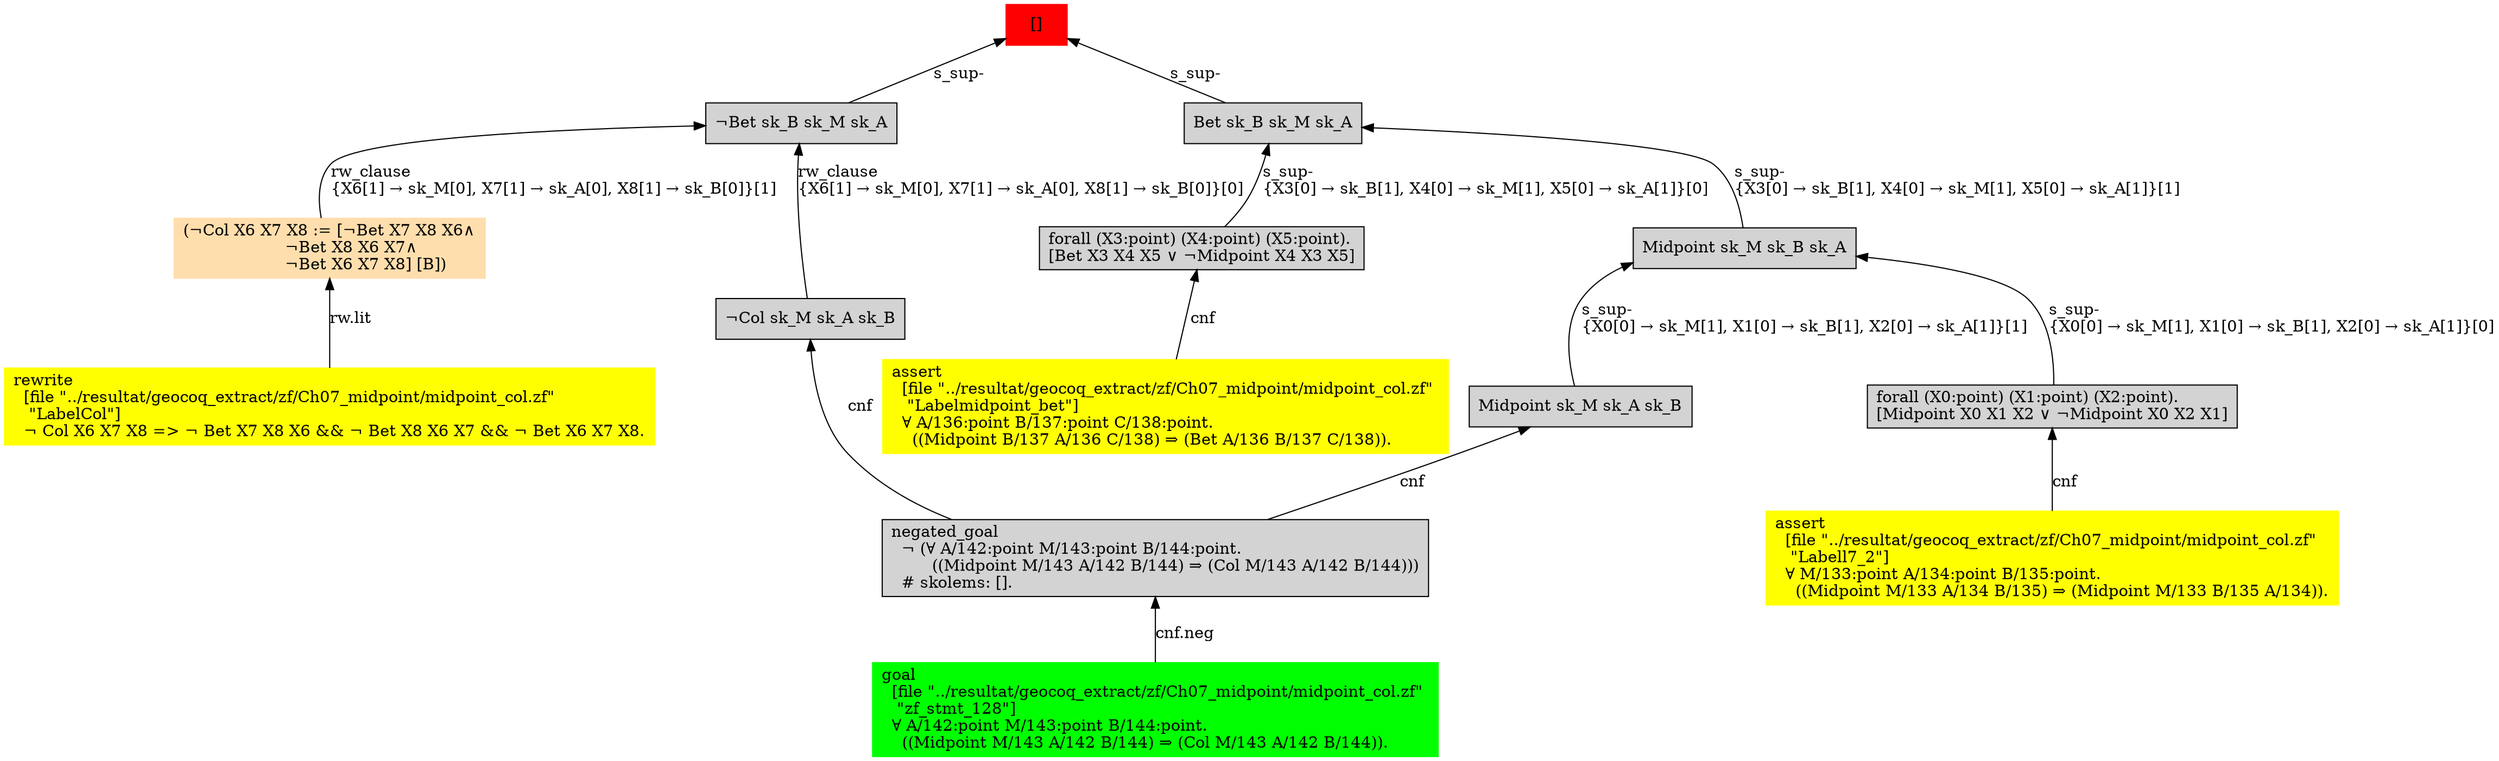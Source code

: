 digraph "unsat_graph" {
  vertex_0 [color=red, label="[]", shape=box, style=filled];
  vertex_0 -> vertex_1 [label="s_sup-\l", dir="back"];
  vertex_1 [shape=box, label="¬Bet sk_B sk_M sk_A\l", style=filled];
  vertex_1 -> vertex_2 [label="rw_clause\l\{X6[1] → sk_M[0], X7[1] → sk_A[0], X8[1] → sk_B[0]\}[1]\l", dir="back"];
  vertex_2 [color=navajowhite, shape=box, label="(¬Col X6 X7 X8 := [¬Bet X7 X8 X6∧\l                    ¬Bet X8 X6 X7∧\l                    ¬Bet X6 X7 X8] [B])\l", style=filled];
  vertex_2 -> vertex_3 [label="rw.lit", dir="back"];
  vertex_3 [color=yellow, shape=box, label="rewrite\l  [file \"../resultat/geocoq_extract/zf/Ch07_midpoint/midpoint_col.zf\" \l   \"LabelCol\"]\l  ¬ Col X6 X7 X8 =\> ¬ Bet X7 X8 X6 && ¬ Bet X8 X6 X7 && ¬ Bet X6 X7 X8.\l", style=filled];
  vertex_1 -> vertex_4 [label="rw_clause\l\{X6[1] → sk_M[0], X7[1] → sk_A[0], X8[1] → sk_B[0]\}[0]\l", dir="back"];
  vertex_4 [shape=box, label="¬Col sk_M sk_A sk_B\l", style=filled];
  vertex_4 -> vertex_5 [label="cnf", dir="back"];
  vertex_5 [shape=box, label="negated_goal\l  ¬ (∀ A/142:point M/143:point B/144:point.\l        ((Midpoint M/143 A/142 B/144) ⇒ (Col M/143 A/142 B/144)))\l  # skolems: [].\l", style=filled];
  vertex_5 -> vertex_6 [label="cnf.neg", dir="back"];
  vertex_6 [color=green, shape=box, label="goal\l  [file \"../resultat/geocoq_extract/zf/Ch07_midpoint/midpoint_col.zf\" \l   \"zf_stmt_128\"]\l  ∀ A/142:point M/143:point B/144:point.\l    ((Midpoint M/143 A/142 B/144) ⇒ (Col M/143 A/142 B/144)).\l", style=filled];
  vertex_0 -> vertex_7 [label="s_sup-\l", dir="back"];
  vertex_7 [shape=box, label="Bet sk_B sk_M sk_A\l", style=filled];
  vertex_7 -> vertex_8 [label="s_sup-\l\{X3[0] → sk_B[1], X4[0] → sk_M[1], X5[0] → sk_A[1]\}[0]\l", dir="back"];
  vertex_8 [shape=box, label="forall (X3:point) (X4:point) (X5:point).\l[Bet X3 X4 X5 ∨ ¬Midpoint X4 X3 X5]\l", style=filled];
  vertex_8 -> vertex_9 [label="cnf", dir="back"];
  vertex_9 [color=yellow, shape=box, label="assert\l  [file \"../resultat/geocoq_extract/zf/Ch07_midpoint/midpoint_col.zf\" \l   \"Labelmidpoint_bet\"]\l  ∀ A/136:point B/137:point C/138:point.\l    ((Midpoint B/137 A/136 C/138) ⇒ (Bet A/136 B/137 C/138)).\l", style=filled];
  vertex_7 -> vertex_10 [label="s_sup-\l\{X3[0] → sk_B[1], X4[0] → sk_M[1], X5[0] → sk_A[1]\}[1]\l", dir="back"];
  vertex_10 [shape=box, label="Midpoint sk_M sk_B sk_A\l", style=filled];
  vertex_10 -> vertex_11 [label="s_sup-\l\{X0[0] → sk_M[1], X1[0] → sk_B[1], X2[0] → sk_A[1]\}[0]\l", dir="back"];
  vertex_11 [shape=box, label="forall (X0:point) (X1:point) (X2:point).\l[Midpoint X0 X1 X2 ∨ ¬Midpoint X0 X2 X1]\l", style=filled];
  vertex_11 -> vertex_12 [label="cnf", dir="back"];
  vertex_12 [color=yellow, shape=box, label="assert\l  [file \"../resultat/geocoq_extract/zf/Ch07_midpoint/midpoint_col.zf\" \l   \"Labell7_2\"]\l  ∀ M/133:point A/134:point B/135:point.\l    ((Midpoint M/133 A/134 B/135) ⇒ (Midpoint M/133 B/135 A/134)).\l", style=filled];
  vertex_10 -> vertex_13 [label="s_sup-\l\{X0[0] → sk_M[1], X1[0] → sk_B[1], X2[0] → sk_A[1]\}[1]\l", dir="back"];
  vertex_13 [shape=box, label="Midpoint sk_M sk_A sk_B\l", style=filled];
  vertex_13 -> vertex_5 [label="cnf", dir="back"];
  }


